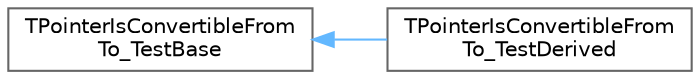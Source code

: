 digraph "Graphical Class Hierarchy"
{
 // INTERACTIVE_SVG=YES
 // LATEX_PDF_SIZE
  bgcolor="transparent";
  edge [fontname=Helvetica,fontsize=10,labelfontname=Helvetica,labelfontsize=10];
  node [fontname=Helvetica,fontsize=10,shape=box,height=0.2,width=0.4];
  rankdir="LR";
  Node0 [id="Node000000",label="TPointerIsConvertibleFrom\lTo_TestBase",height=0.2,width=0.4,color="grey40", fillcolor="white", style="filled",URL="$dd/ddf/classTPointerIsConvertibleFromTo__TestBase.html",tooltip=" "];
  Node0 -> Node1 [id="edge8314_Node000000_Node000001",dir="back",color="steelblue1",style="solid",tooltip=" "];
  Node1 [id="Node000001",label="TPointerIsConvertibleFrom\lTo_TestDerived",height=0.2,width=0.4,color="grey40", fillcolor="white", style="filled",URL="$d0/dc0/classTPointerIsConvertibleFromTo__TestDerived.html",tooltip=" "];
}

